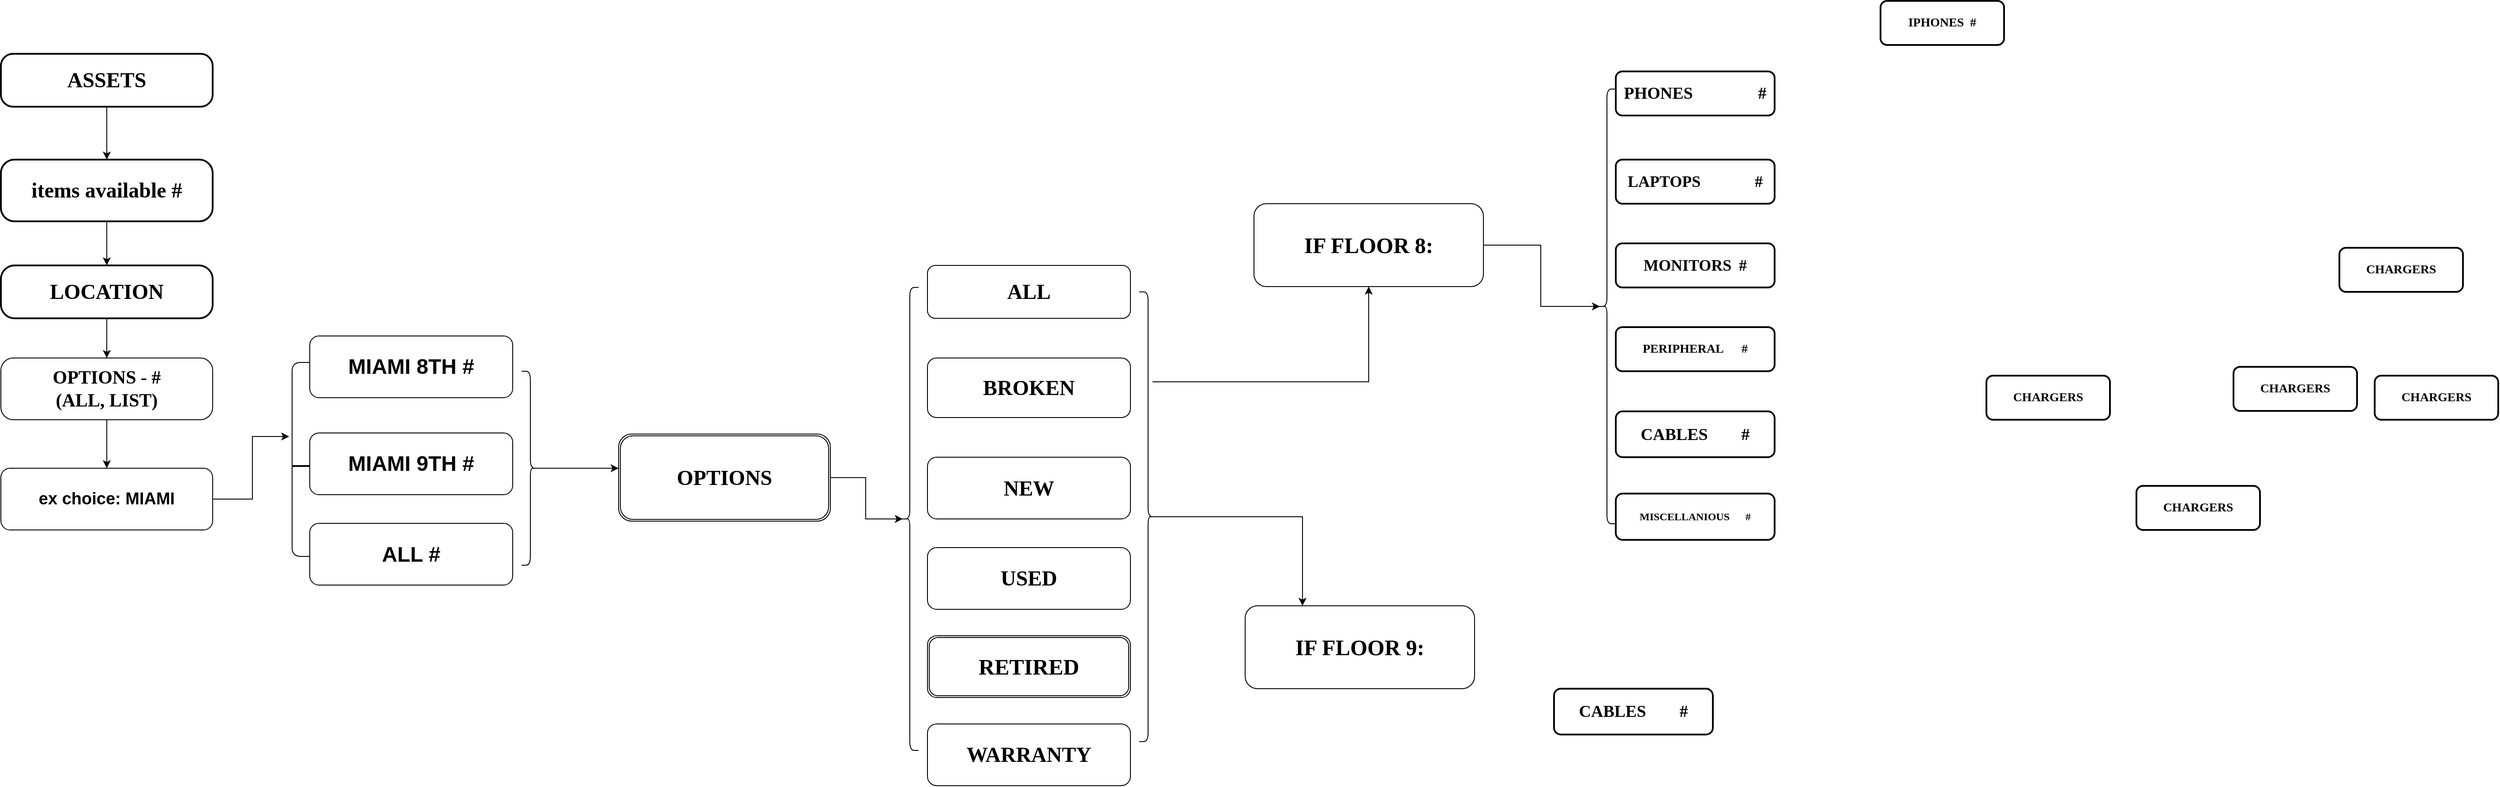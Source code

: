 <mxfile version="22.0.4" type="github">
  <diagram name="Page-1" id="19d8dcba-68ad-dc05-1034-9cf7b2a963f6">
    <mxGraphModel dx="2998" dy="1805" grid="1" gridSize="10" guides="1" tooltips="1" connect="1" arrows="1" fold="1" page="1" pageScale="1" pageWidth="1100" pageHeight="850" background="none" math="0" shadow="0">
      <root>
        <mxCell id="0" />
        <mxCell id="1" parent="0" />
        <mxCell id="h1hUA61V5pD_zSrO468f-13" style="edgeStyle=orthogonalEdgeStyle;rounded=0;orthogonalLoop=1;jettySize=auto;html=1;exitX=0.5;exitY=1;exitDx=0;exitDy=0;" edge="1" parent="1" source="218ae93e1282097f-19" target="6257edae8c83ed4a-1">
          <mxGeometry relative="1" as="geometry" />
        </mxCell>
        <mxCell id="218ae93e1282097f-19" value="&lt;font size=&quot;1&quot; style=&quot;&quot;&gt;&lt;b style=&quot;font-size: 24px;&quot;&gt;ASSETS&lt;/b&gt;&lt;/font&gt;" style="whiteSpace=wrap;html=1;rounded=1;shadow=0;comic=0;strokeWidth=2;fontFamily=Verdana;align=center;fontSize=10;arcSize=23;" parent="1" vertex="1">
          <mxGeometry x="-1050" y="10" width="240" height="60" as="geometry" />
        </mxCell>
        <mxCell id="218ae93e1282097f-24" value="CHARGERS" style="whiteSpace=wrap;html=1;rounded=1;shadow=0;comic=0;strokeWidth=2;fontFamily=Verdana;align=center;fontSize=14;fontStyle=1" parent="1" vertex="1">
          <mxGeometry x="1200" y="375" width="140" height="50" as="geometry" />
        </mxCell>
        <mxCell id="218ae93e1282097f-8" value="&lt;font style=&quot;font-size: 18px;&quot;&gt;LAPTOPS&lt;span style=&quot;white-space: pre;&quot;&gt;&#x9;&lt;span style=&quot;white-space: pre;&quot;&gt;&#x9;&lt;/span&gt;#&lt;/span&gt;&lt;/font&gt;" style="whiteSpace=wrap;html=1;rounded=1;shadow=0;comic=0;strokeWidth=2;fontFamily=Verdana;align=center;fontSize=12;fontStyle=1" parent="1" vertex="1">
          <mxGeometry x="780" y="130" width="180" height="50" as="geometry" />
        </mxCell>
        <mxCell id="6257edae8c83ed4a-9" value="MISCELLANIOUS&lt;span style=&quot;white-space: pre;&quot;&gt;&#x9;&lt;/span&gt;#" style="whiteSpace=wrap;html=1;rounded=1;shadow=0;comic=0;strokeWidth=2;fontFamily=Verdana;align=center;fontSize=12;fontStyle=1" parent="1" vertex="1">
          <mxGeometry x="780" y="508.75" width="180" height="52.5" as="geometry" />
        </mxCell>
        <mxCell id="6257edae8c83ed4a-21" value="&lt;font style=&quot;font-size: 19px;&quot;&gt;PHONES&amp;nbsp;&lt;span style=&quot;white-space: pre;&quot;&gt;&#x9;&lt;/span&gt;&lt;span style=&quot;white-space: pre;&quot;&gt;&#x9;&lt;/span&gt;#&lt;/font&gt;" style="whiteSpace=wrap;html=1;rounded=1;shadow=0;comic=0;strokeWidth=2;fontFamily=Verdana;align=center;fontSize=12;fontStyle=1" parent="1" vertex="1">
          <mxGeometry x="780" y="30" width="180" height="50" as="geometry" />
        </mxCell>
        <mxCell id="6257edae8c83ed4a-12" value="&lt;font style=&quot;font-size: 19px;&quot;&gt;CABLES&lt;span style=&quot;white-space: pre;&quot;&gt;&#x9;&lt;/span&gt;#&lt;/font&gt;" style="whiteSpace=wrap;html=1;rounded=1;shadow=0;comic=0;strokeWidth=2;fontFamily=Verdana;align=center;fontSize=12;fontStyle=1" parent="1" vertex="1">
          <mxGeometry x="780" y="415.5" width="180" height="52" as="geometry" />
        </mxCell>
        <mxCell id="TH0M8ejJbZos6mJaKVJH-13" style="edgeStyle=orthogonalEdgeStyle;rounded=0;orthogonalLoop=1;jettySize=auto;html=1;" parent="1" source="6257edae8c83ed4a-1" target="TH0M8ejJbZos6mJaKVJH-12" edge="1">
          <mxGeometry relative="1" as="geometry" />
        </mxCell>
        <mxCell id="6257edae8c83ed4a-1" value="&lt;font style=&quot;font-size: 24px;&quot;&gt;items available #&lt;/font&gt;" style="whiteSpace=wrap;html=1;rounded=1;shadow=0;comic=0;strokeWidth=2;fontFamily=Verdana;align=center;fontSize=12;fontStyle=1;arcSize=22;" parent="1" vertex="1">
          <mxGeometry x="-1050" y="130" width="240" height="70" as="geometry" />
        </mxCell>
        <mxCell id="TH0M8ejJbZos6mJaKVJH-8" value="&lt;font style=&quot;font-size: 18px;&quot;&gt;MONITORS&lt;span style=&quot;white-space: pre;&quot;&gt;&#x9;&lt;/span&gt;#&lt;/font&gt;" style="whiteSpace=wrap;html=1;rounded=1;shadow=0;comic=0;strokeWidth=2;fontFamily=Verdana;align=center;fontSize=12;fontStyle=1" parent="1" vertex="1">
          <mxGeometry x="780" y="225" width="180" height="50" as="geometry" />
        </mxCell>
        <mxCell id="h1hUA61V5pD_zSrO468f-5" style="edgeStyle=orthogonalEdgeStyle;rounded=0;orthogonalLoop=1;jettySize=auto;html=1;exitX=0.5;exitY=1;exitDx=0;exitDy=0;entryX=0.5;entryY=0;entryDx=0;entryDy=0;" edge="1" parent="1" source="TH0M8ejJbZos6mJaKVJH-12" target="h1hUA61V5pD_zSrO468f-6">
          <mxGeometry relative="1" as="geometry">
            <mxPoint x="-940" y="480" as="targetPoint" />
          </mxGeometry>
        </mxCell>
        <mxCell id="TH0M8ejJbZos6mJaKVJH-12" value="&lt;font style=&quot;font-size: 24px;&quot;&gt;LOCATION&lt;/font&gt;" style="whiteSpace=wrap;html=1;rounded=1;shadow=0;comic=0;strokeWidth=2;fontFamily=Verdana;align=center;fontSize=12;fontStyle=1;arcSize=26;" parent="1" vertex="1">
          <mxGeometry x="-1050" y="250" width="240" height="60" as="geometry" />
        </mxCell>
        <mxCell id="h1hUA61V5pD_zSrO468f-2" value="&lt;font style=&quot;font-size: 24px;&quot;&gt;MIAMI 8TH #&lt;/font&gt;" style="rounded=1;whiteSpace=wrap;html=1;fontSize=20;fontStyle=1" vertex="1" parent="1">
          <mxGeometry x="-700" y="330" width="230" height="70" as="geometry" />
        </mxCell>
        <mxCell id="h1hUA61V5pD_zSrO468f-3" value="&lt;font style=&quot;font-size: 24px;&quot;&gt;MIAMI 9TH #&lt;/font&gt;" style="rounded=1;whiteSpace=wrap;html=1;fontSize=20;fontStyle=1" vertex="1" parent="1">
          <mxGeometry x="-700" y="440" width="230" height="70" as="geometry" />
        </mxCell>
        <mxCell id="h1hUA61V5pD_zSrO468f-40" style="edgeStyle=orthogonalEdgeStyle;rounded=0;orthogonalLoop=1;jettySize=auto;html=1;exitX=0.5;exitY=1;exitDx=0;exitDy=0;entryX=0.5;entryY=0;entryDx=0;entryDy=0;" edge="1" parent="1" source="h1hUA61V5pD_zSrO468f-6" target="h1hUA61V5pD_zSrO468f-39">
          <mxGeometry relative="1" as="geometry" />
        </mxCell>
        <mxCell id="h1hUA61V5pD_zSrO468f-6" value="&lt;font style=&quot;font-size: 21px;&quot; face=&quot;Verdana&quot;&gt;OPTIONS - #&lt;br&gt;(ALL, LIST)&lt;br&gt;&lt;/font&gt;" style="rounded=1;whiteSpace=wrap;html=1;fontStyle=1;fontSize=19;arcSize=20;" vertex="1" parent="1">
          <mxGeometry x="-1050" y="355" width="240" height="70" as="geometry" />
        </mxCell>
        <mxCell id="h1hUA61V5pD_zSrO468f-30" value="&lt;font style=&quot;font-size: 24px;&quot;&gt;NEW&lt;/font&gt;" style="rounded=1;whiteSpace=wrap;html=1;fontStyle=1;fontFamily=Verdana;fontSize=22;" vertex="1" parent="1">
          <mxGeometry y="467.5" width="230" height="70" as="geometry" />
        </mxCell>
        <mxCell id="h1hUA61V5pD_zSrO468f-32" value="&lt;font face=&quot;Verdana&quot; size=&quot;1&quot; style=&quot;&quot;&gt;&lt;b style=&quot;font-size: 24px;&quot;&gt;ALL&lt;/b&gt;&lt;/font&gt;" style="rounded=1;whiteSpace=wrap;html=1;fontFamily=Helvetica;" vertex="1" parent="1">
          <mxGeometry y="250" width="230" height="60" as="geometry" />
        </mxCell>
        <mxCell id="h1hUA61V5pD_zSrO468f-33" value="&lt;font style=&quot;font-size: 24px;&quot;&gt;USED&lt;/font&gt;" style="rounded=1;whiteSpace=wrap;html=1;fontStyle=1;fontFamily=Verdana;fontSize=21;" vertex="1" parent="1">
          <mxGeometry y="570" width="230" height="70" as="geometry" />
        </mxCell>
        <mxCell id="h1hUA61V5pD_zSrO468f-34" value="&lt;font style=&quot;font-size: 24px;&quot;&gt;BROKEN&lt;/font&gt;" style="rounded=1;whiteSpace=wrap;html=1;fontStyle=1;fontFamily=Verdana;fontSize=20;" vertex="1" parent="1">
          <mxGeometry y="355" width="230" height="67.5" as="geometry" />
        </mxCell>
        <mxCell id="h1hUA61V5pD_zSrO468f-36" value="&lt;font size=&quot;1&quot; style=&quot;&quot;&gt;&lt;b style=&quot;font-size: 24px;&quot;&gt;ALL #&lt;/b&gt;&lt;/font&gt;" style="rounded=1;whiteSpace=wrap;html=1;" vertex="1" parent="1">
          <mxGeometry x="-700" y="542.5" width="230" height="70" as="geometry" />
        </mxCell>
        <mxCell id="h1hUA61V5pD_zSrO468f-39" value="ex choice: MIAMI" style="rounded=1;whiteSpace=wrap;html=1;fontStyle=1;fontSize=19;" vertex="1" parent="1">
          <mxGeometry x="-1050" y="480" width="240" height="70" as="geometry" />
        </mxCell>
        <mxCell id="h1hUA61V5pD_zSrO468f-48" value="PERIPHERAL&lt;span style=&quot;white-space: pre;&quot;&gt;&#x9;&lt;/span&gt;#" style="whiteSpace=wrap;html=1;rounded=1;shadow=0;comic=0;strokeWidth=2;fontFamily=Verdana;align=center;fontSize=14;fontStyle=1" vertex="1" parent="1">
          <mxGeometry x="780" y="320" width="180" height="50" as="geometry" />
        </mxCell>
        <mxCell id="h1hUA61V5pD_zSrO468f-55" value="" style="shape=curlyBracket;whiteSpace=wrap;html=1;rounded=1;labelPosition=left;verticalLabelPosition=middle;align=right;verticalAlign=middle;size=0;" vertex="1" parent="1">
          <mxGeometry x="-720" y="360" width="20" height="220" as="geometry" />
        </mxCell>
        <mxCell id="h1hUA61V5pD_zSrO468f-58" value="" style="line;strokeWidth=2;html=1;" vertex="1" parent="1">
          <mxGeometry x="-720" y="467.5" width="20" height="20" as="geometry" />
        </mxCell>
        <mxCell id="h1hUA61V5pD_zSrO468f-59" style="edgeStyle=orthogonalEdgeStyle;rounded=0;orthogonalLoop=1;jettySize=auto;html=1;exitX=1;exitY=0.5;exitDx=0;exitDy=0;entryX=-0.165;entryY=0.382;entryDx=0;entryDy=0;entryPerimeter=0;" edge="1" parent="1" source="h1hUA61V5pD_zSrO468f-39" target="h1hUA61V5pD_zSrO468f-55">
          <mxGeometry relative="1" as="geometry" />
        </mxCell>
        <mxCell id="h1hUA61V5pD_zSrO468f-60" value="&lt;font size=&quot;1&quot; style=&quot;&quot; face=&quot;Verdana&quot;&gt;&lt;b style=&quot;font-size: 24px;&quot;&gt;OPTIONS&lt;/b&gt;&lt;/font&gt;" style="shape=ext;double=1;rounded=1;whiteSpace=wrap;html=1;" vertex="1" parent="1">
          <mxGeometry x="-350" y="441.25" width="240" height="98.75" as="geometry" />
        </mxCell>
        <mxCell id="h1hUA61V5pD_zSrO468f-61" value="&lt;font style=&quot;font-size: 25px;&quot; face=&quot;Verdana&quot;&gt;RETIRED&lt;/font&gt;" style="shape=ext;double=1;rounded=1;whiteSpace=wrap;html=1;fontStyle=1" vertex="1" parent="1">
          <mxGeometry y="670" width="230" height="70" as="geometry" />
        </mxCell>
        <mxCell id="h1hUA61V5pD_zSrO468f-63" style="edgeStyle=orthogonalEdgeStyle;rounded=0;orthogonalLoop=1;jettySize=auto;html=1;exitX=0.1;exitY=0.5;exitDx=0;exitDy=0;exitPerimeter=0;" edge="1" parent="1" source="h1hUA61V5pD_zSrO468f-62">
          <mxGeometry relative="1" as="geometry">
            <mxPoint x="-350" y="480" as="targetPoint" />
            <Array as="points">
              <mxPoint x="-350" y="480" />
            </Array>
          </mxGeometry>
        </mxCell>
        <mxCell id="h1hUA61V5pD_zSrO468f-62" value="" style="shape=curlyBracket;whiteSpace=wrap;html=1;rounded=1;flipH=1;labelPosition=right;verticalLabelPosition=middle;align=left;verticalAlign=middle;" vertex="1" parent="1">
          <mxGeometry x="-460" y="370" width="20" height="220" as="geometry" />
        </mxCell>
        <mxCell id="h1hUA61V5pD_zSrO468f-68" value="" style="shape=curlyBracket;whiteSpace=wrap;html=1;rounded=1;labelPosition=left;verticalLabelPosition=middle;align=right;verticalAlign=middle;" vertex="1" parent="1">
          <mxGeometry x="-30" y="275" width="20" height="525" as="geometry" />
        </mxCell>
        <mxCell id="h1hUA61V5pD_zSrO468f-70" style="edgeStyle=orthogonalEdgeStyle;rounded=0;orthogonalLoop=1;jettySize=auto;html=1;exitX=1;exitY=0.5;exitDx=0;exitDy=0;entryX=0.1;entryY=0.5;entryDx=0;entryDy=0;entryPerimeter=0;" edge="1" parent="1" source="h1hUA61V5pD_zSrO468f-60" target="h1hUA61V5pD_zSrO468f-68">
          <mxGeometry relative="1" as="geometry" />
        </mxCell>
        <mxCell id="h1hUA61V5pD_zSrO468f-81" style="edgeStyle=orthogonalEdgeStyle;rounded=0;orthogonalLoop=1;jettySize=auto;html=1;exitX=0.25;exitY=0.2;exitDx=0;exitDy=0;exitPerimeter=0;" edge="1" parent="1" source="h1hUA61V5pD_zSrO468f-78" target="h1hUA61V5pD_zSrO468f-79">
          <mxGeometry relative="1" as="geometry" />
        </mxCell>
        <mxCell id="h1hUA61V5pD_zSrO468f-82" style="edgeStyle=orthogonalEdgeStyle;rounded=0;orthogonalLoop=1;jettySize=auto;html=1;exitX=0.1;exitY=0.5;exitDx=0;exitDy=0;exitPerimeter=0;entryX=0.25;entryY=0;entryDx=0;entryDy=0;" edge="1" parent="1" source="h1hUA61V5pD_zSrO468f-78" target="h1hUA61V5pD_zSrO468f-80">
          <mxGeometry relative="1" as="geometry" />
        </mxCell>
        <mxCell id="h1hUA61V5pD_zSrO468f-78" value="" style="shape=curlyBracket;whiteSpace=wrap;html=1;rounded=1;flipH=1;labelPosition=right;verticalLabelPosition=middle;align=left;verticalAlign=middle;" vertex="1" parent="1">
          <mxGeometry x="240" y="280" width="20" height="510" as="geometry" />
        </mxCell>
        <mxCell id="h1hUA61V5pD_zSrO468f-79" value="&lt;font style=&quot;font-size: 25px;&quot; face=&quot;Verdana&quot;&gt;&lt;b&gt;IF FLOOR 8:&lt;/b&gt;&lt;/font&gt;" style="rounded=1;whiteSpace=wrap;html=1;" vertex="1" parent="1">
          <mxGeometry x="370" y="180" width="260" height="94" as="geometry" />
        </mxCell>
        <mxCell id="h1hUA61V5pD_zSrO468f-80" value="&lt;font style=&quot;font-size: 25px;&quot; face=&quot;Verdana&quot;&gt;&lt;b&gt;IF FLOOR 9:&lt;/b&gt;&lt;/font&gt;" style="rounded=1;whiteSpace=wrap;html=1;" vertex="1" parent="1">
          <mxGeometry x="360" y="636" width="260" height="94" as="geometry" />
        </mxCell>
        <mxCell id="h1hUA61V5pD_zSrO468f-89" style="edgeStyle=orthogonalEdgeStyle;rounded=0;orthogonalLoop=1;jettySize=auto;html=1;exitX=0.5;exitY=1;exitDx=0;exitDy=0;" edge="1" parent="1" source="6257edae8c83ed4a-21" target="6257edae8c83ed4a-21">
          <mxGeometry relative="1" as="geometry" />
        </mxCell>
        <mxCell id="h1hUA61V5pD_zSrO468f-92" value="&lt;font style=&quot;font-size: 24px;&quot;&gt;WARRANTY&lt;/font&gt;" style="rounded=1;whiteSpace=wrap;html=1;fontStyle=1;fontFamily=Verdana;fontSize=21;" vertex="1" parent="1">
          <mxGeometry y="770" width="230" height="70" as="geometry" />
        </mxCell>
        <mxCell id="h1hUA61V5pD_zSrO468f-95" value="" style="shape=curlyBracket;whiteSpace=wrap;html=1;rounded=1;labelPosition=left;verticalLabelPosition=middle;align=right;verticalAlign=middle;" vertex="1" parent="1">
          <mxGeometry x="760" y="50" width="20" height="493" as="geometry" />
        </mxCell>
        <mxCell id="h1hUA61V5pD_zSrO468f-96" style="edgeStyle=orthogonalEdgeStyle;rounded=0;orthogonalLoop=1;jettySize=auto;html=1;exitX=1;exitY=0.5;exitDx=0;exitDy=0;entryX=0.1;entryY=0.5;entryDx=0;entryDy=0;entryPerimeter=0;" edge="1" parent="1" source="h1hUA61V5pD_zSrO468f-79" target="h1hUA61V5pD_zSrO468f-95">
          <mxGeometry relative="1" as="geometry" />
        </mxCell>
        <mxCell id="h1hUA61V5pD_zSrO468f-97" value="&lt;font style=&quot;font-size: 19px;&quot;&gt;CABLES&lt;span style=&quot;white-space: pre;&quot;&gt;&#x9;&lt;/span&gt;#&lt;/font&gt;" style="whiteSpace=wrap;html=1;rounded=1;shadow=0;comic=0;strokeWidth=2;fontFamily=Verdana;align=center;fontSize=12;fontStyle=1" vertex="1" parent="1">
          <mxGeometry x="710" y="730" width="180" height="52" as="geometry" />
        </mxCell>
        <mxCell id="h1hUA61V5pD_zSrO468f-98" value="CHARGERS" style="whiteSpace=wrap;html=1;rounded=1;shadow=0;comic=0;strokeWidth=2;fontFamily=Verdana;align=center;fontSize=14;fontStyle=1" vertex="1" parent="1">
          <mxGeometry x="1480" y="365" width="140" height="50" as="geometry" />
        </mxCell>
        <mxCell id="h1hUA61V5pD_zSrO468f-99" value="IPHONES&amp;nbsp; #" style="whiteSpace=wrap;html=1;rounded=1;shadow=0;comic=0;strokeWidth=2;fontFamily=Verdana;align=center;fontSize=14;fontStyle=1" vertex="1" parent="1">
          <mxGeometry x="1080" y="-50" width="140" height="50" as="geometry" />
        </mxCell>
        <mxCell id="h1hUA61V5pD_zSrO468f-100" value="CHARGERS" style="whiteSpace=wrap;html=1;rounded=1;shadow=0;comic=0;strokeWidth=2;fontFamily=Verdana;align=center;fontSize=14;fontStyle=1" vertex="1" parent="1">
          <mxGeometry x="1640" y="375" width="140" height="50" as="geometry" />
        </mxCell>
        <mxCell id="h1hUA61V5pD_zSrO468f-101" value="CHARGERS" style="whiteSpace=wrap;html=1;rounded=1;shadow=0;comic=0;strokeWidth=2;fontFamily=Verdana;align=center;fontSize=14;fontStyle=1" vertex="1" parent="1">
          <mxGeometry x="1600" y="230" width="140" height="50" as="geometry" />
        </mxCell>
        <mxCell id="h1hUA61V5pD_zSrO468f-102" value="CHARGERS" style="whiteSpace=wrap;html=1;rounded=1;shadow=0;comic=0;strokeWidth=2;fontFamily=Verdana;align=center;fontSize=14;fontStyle=1" vertex="1" parent="1">
          <mxGeometry x="1370" y="500" width="140" height="50" as="geometry" />
        </mxCell>
      </root>
    </mxGraphModel>
  </diagram>
</mxfile>
